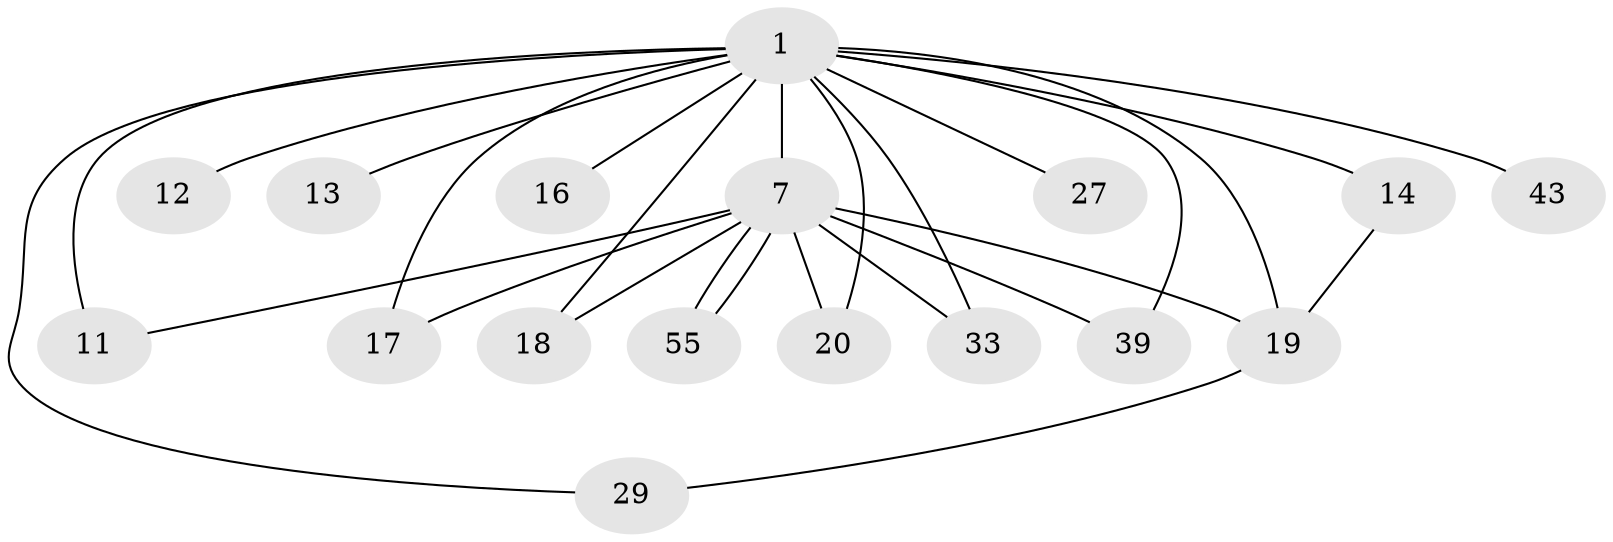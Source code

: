 // original degree distribution, {16: 0.05263157894736842, 14: 0.05263157894736842, 21: 0.03508771929824561, 15: 0.017543859649122806, 12: 0.017543859649122806, 3: 0.21052631578947367, 2: 0.543859649122807, 8: 0.017543859649122806, 4: 0.03508771929824561, 5: 0.017543859649122806}
// Generated by graph-tools (version 1.1) at 2025/17/03/04/25 18:17:47]
// undirected, 17 vertices, 26 edges
graph export_dot {
graph [start="1"]
  node [color=gray90,style=filled];
  1 [super="+9+2+28"];
  7 [super="+15+53"];
  11;
  12 [super="+37"];
  13;
  14;
  16;
  17;
  18 [super="+31"];
  19 [super="+32+22+25"];
  20;
  27;
  29 [super="+35"];
  33;
  39 [super="+47"];
  43;
  55;
  1 -- 7 [weight=12];
  1 -- 11 [weight=2];
  1 -- 39 [weight=2];
  1 -- 43 [weight=2];
  1 -- 14 [weight=2];
  1 -- 12 [weight=3];
  1 -- 13 [weight=3];
  1 -- 16 [weight=2];
  1 -- 17;
  1 -- 18 [weight=2];
  1 -- 19 [weight=8];
  1 -- 20;
  1 -- 27 [weight=2];
  1 -- 29;
  1 -- 33;
  7 -- 11;
  7 -- 17;
  7 -- 18;
  7 -- 20;
  7 -- 33;
  7 -- 55;
  7 -- 55;
  7 -- 39;
  7 -- 19;
  14 -- 19;
  19 -- 29;
}

